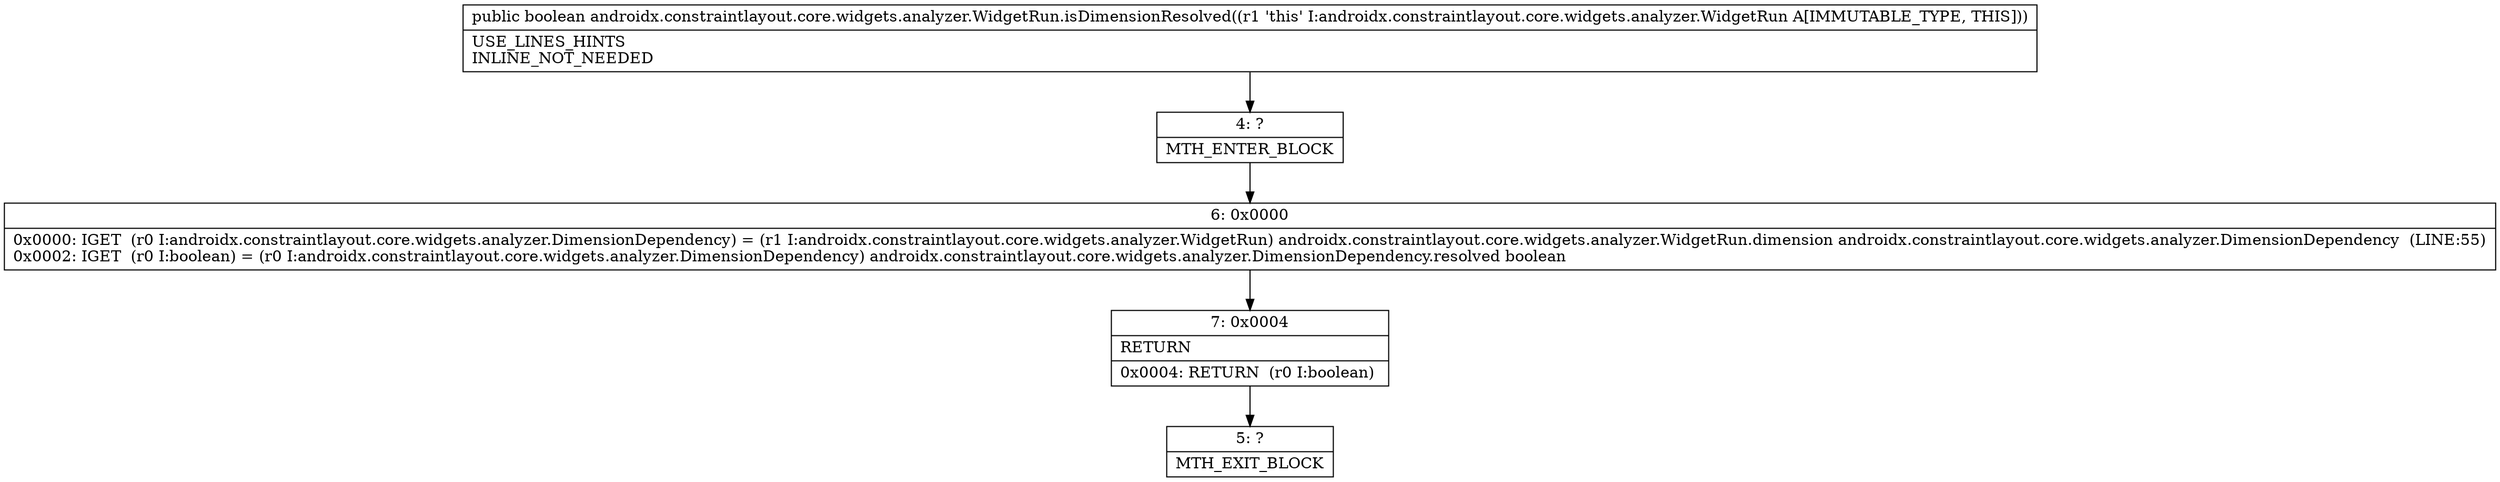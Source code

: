 digraph "CFG forandroidx.constraintlayout.core.widgets.analyzer.WidgetRun.isDimensionResolved()Z" {
Node_4 [shape=record,label="{4\:\ ?|MTH_ENTER_BLOCK\l}"];
Node_6 [shape=record,label="{6\:\ 0x0000|0x0000: IGET  (r0 I:androidx.constraintlayout.core.widgets.analyzer.DimensionDependency) = (r1 I:androidx.constraintlayout.core.widgets.analyzer.WidgetRun) androidx.constraintlayout.core.widgets.analyzer.WidgetRun.dimension androidx.constraintlayout.core.widgets.analyzer.DimensionDependency  (LINE:55)\l0x0002: IGET  (r0 I:boolean) = (r0 I:androidx.constraintlayout.core.widgets.analyzer.DimensionDependency) androidx.constraintlayout.core.widgets.analyzer.DimensionDependency.resolved boolean \l}"];
Node_7 [shape=record,label="{7\:\ 0x0004|RETURN\l|0x0004: RETURN  (r0 I:boolean) \l}"];
Node_5 [shape=record,label="{5\:\ ?|MTH_EXIT_BLOCK\l}"];
MethodNode[shape=record,label="{public boolean androidx.constraintlayout.core.widgets.analyzer.WidgetRun.isDimensionResolved((r1 'this' I:androidx.constraintlayout.core.widgets.analyzer.WidgetRun A[IMMUTABLE_TYPE, THIS]))  | USE_LINES_HINTS\lINLINE_NOT_NEEDED\l}"];
MethodNode -> Node_4;Node_4 -> Node_6;
Node_6 -> Node_7;
Node_7 -> Node_5;
}

